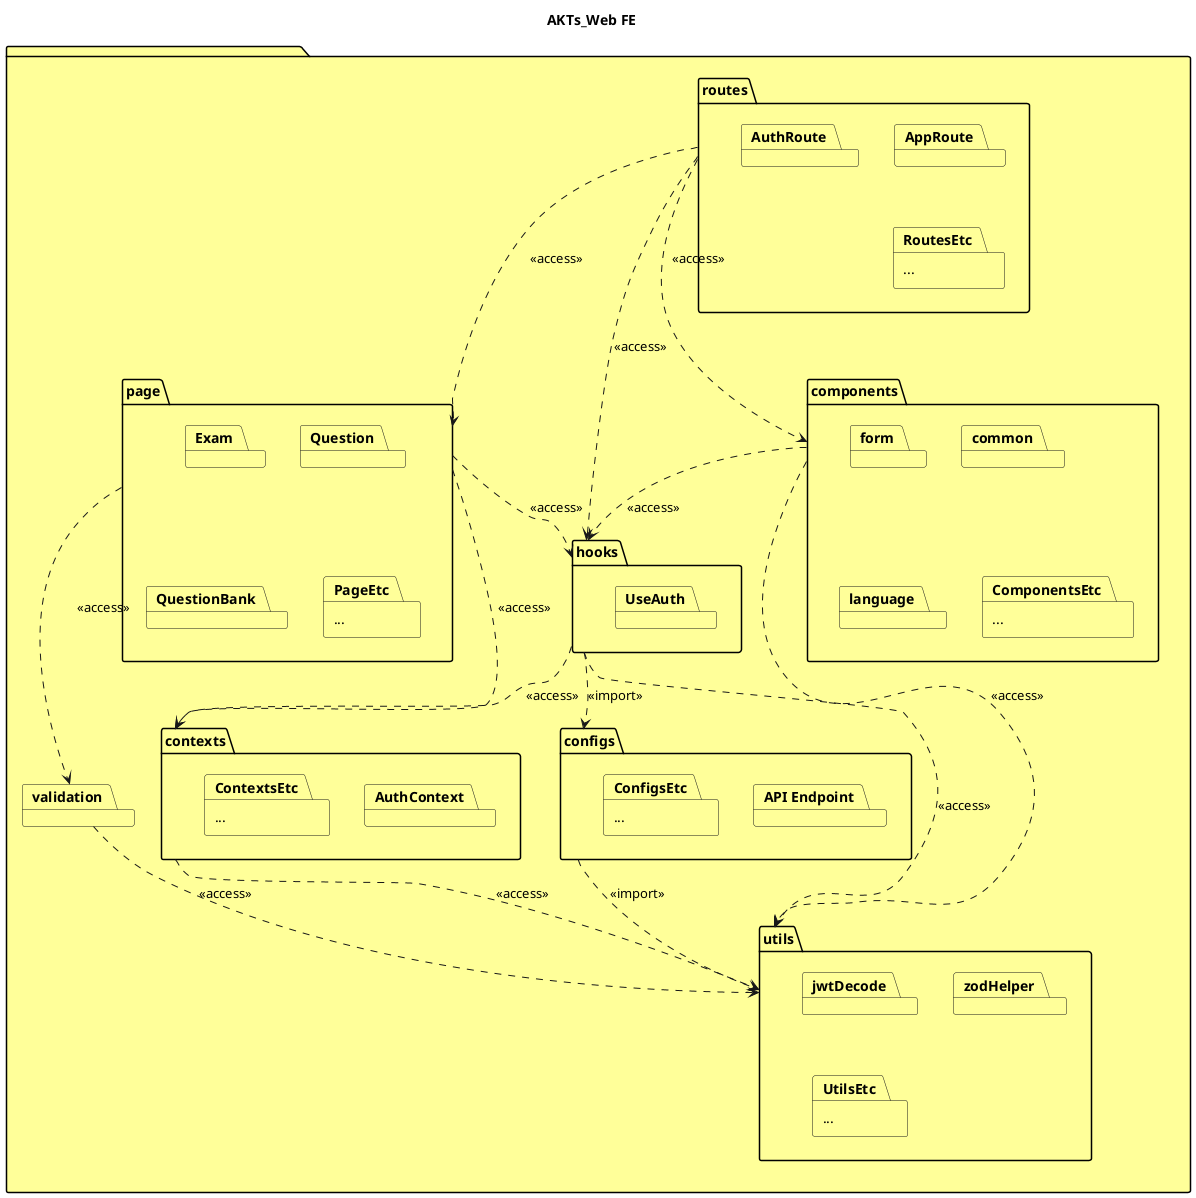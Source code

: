 @startuml

package  #FFFF99 {
    title AKTs_Web FE

    package "routes" #FFFF99 {
        package AppRoute #FFFF99
        package AuthRoute #FFFF99
        package "..." as RoutesEtc #FFFF99
    }

    package "page" #FFFF99 {
        package Exam #FFFF99
        package Question #FFFF99
        package QuestionBank #FFFF99
        package "..." as PageEtc #FFFF99
    }

    package "components" #FFFF99 {
        package common #FFFF99
        package form #FFFF99
        package language #FFFF99
        package "..." as ComponentsEtc #FFFF99
    }

    package "hooks" #FFFF99 {
        package UseAuth #FFFF99
    }

    package "contexts" #FFFF99 {
        package AuthContext #FFFF99
        package "..." as ContextsEtc #FFFF99
    }

    package "configs" #FFFF99 {
        package "API Endpoint" #FFFF99
        package "..." as ConfigsEtc #FFFF99
    }

    package "utils" #FFFF99 {
        package jwtDecode #FFFF99
        package zodHelper #FFFF99
        package "..." as UtilsEtc #FFFF99
    }

    package validation #FFFF99

    ' Relationships
    "routes" ..> "page" : <<access>>
    "routes" ..> "hooks" : <<access>>
    "routes" ..> "components" : <<access>>
    "page" ..> "hooks" : <<access>>
    "page" ..> "contexts" : <<access>>
    "page" ..> "validation" : <<access>>
    "components" ..> "hooks" : <<access>>
    "components" ..> "utils" : <<access>>
    "hooks" ..> "contexts" : <<access>>
    "hooks" ..> "configs" : <<import>>
    "hooks" ..> "utils" : <<access>>
    "contexts" ..> "utils" : <<access>>
    "configs" ..> "utils" : <<import>>
    "validation" ..> "utils" : <<access>>

}

@enduml 